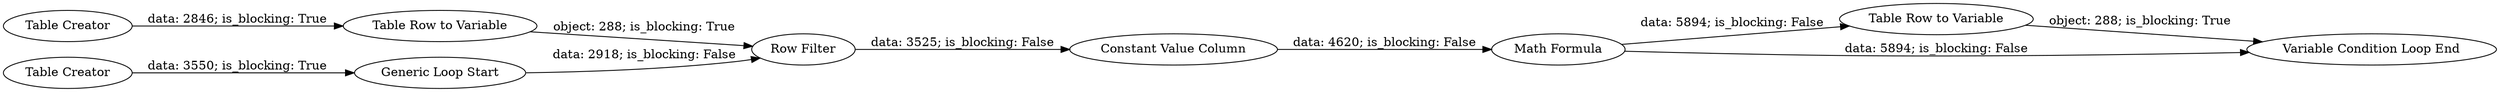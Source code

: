 digraph {
	"-2309222660082974653_16" [label="Generic Loop Start"]
	"-2309222660082974653_7" [label="Table Row to Variable"]
	"-2309222660082974653_5" [label="Constant Value Column"]
	"-2309222660082974653_14" [label="Variable Condition Loop End"]
	"-2309222660082974653_6" [label="Math Formula"]
	"-2309222660082974653_3" [label="Table Row to Variable"]
	"-2309222660082974653_2" [label="Table Creator"]
	"-2309222660082974653_1" [label="Table Creator"]
	"-2309222660082974653_10" [label="Row Filter"]
	"-2309222660082974653_2" -> "-2309222660082974653_3" [label="data: 2846; is_blocking: True"]
	"-2309222660082974653_6" -> "-2309222660082974653_7" [label="data: 5894; is_blocking: False"]
	"-2309222660082974653_3" -> "-2309222660082974653_10" [label="object: 288; is_blocking: True"]
	"-2309222660082974653_5" -> "-2309222660082974653_6" [label="data: 4620; is_blocking: False"]
	"-2309222660082974653_16" -> "-2309222660082974653_10" [label="data: 2918; is_blocking: False"]
	"-2309222660082974653_1" -> "-2309222660082974653_16" [label="data: 3550; is_blocking: True"]
	"-2309222660082974653_6" -> "-2309222660082974653_14" [label="data: 5894; is_blocking: False"]
	"-2309222660082974653_7" -> "-2309222660082974653_14" [label="object: 288; is_blocking: True"]
	"-2309222660082974653_10" -> "-2309222660082974653_5" [label="data: 3525; is_blocking: False"]
	rankdir=LR
}
